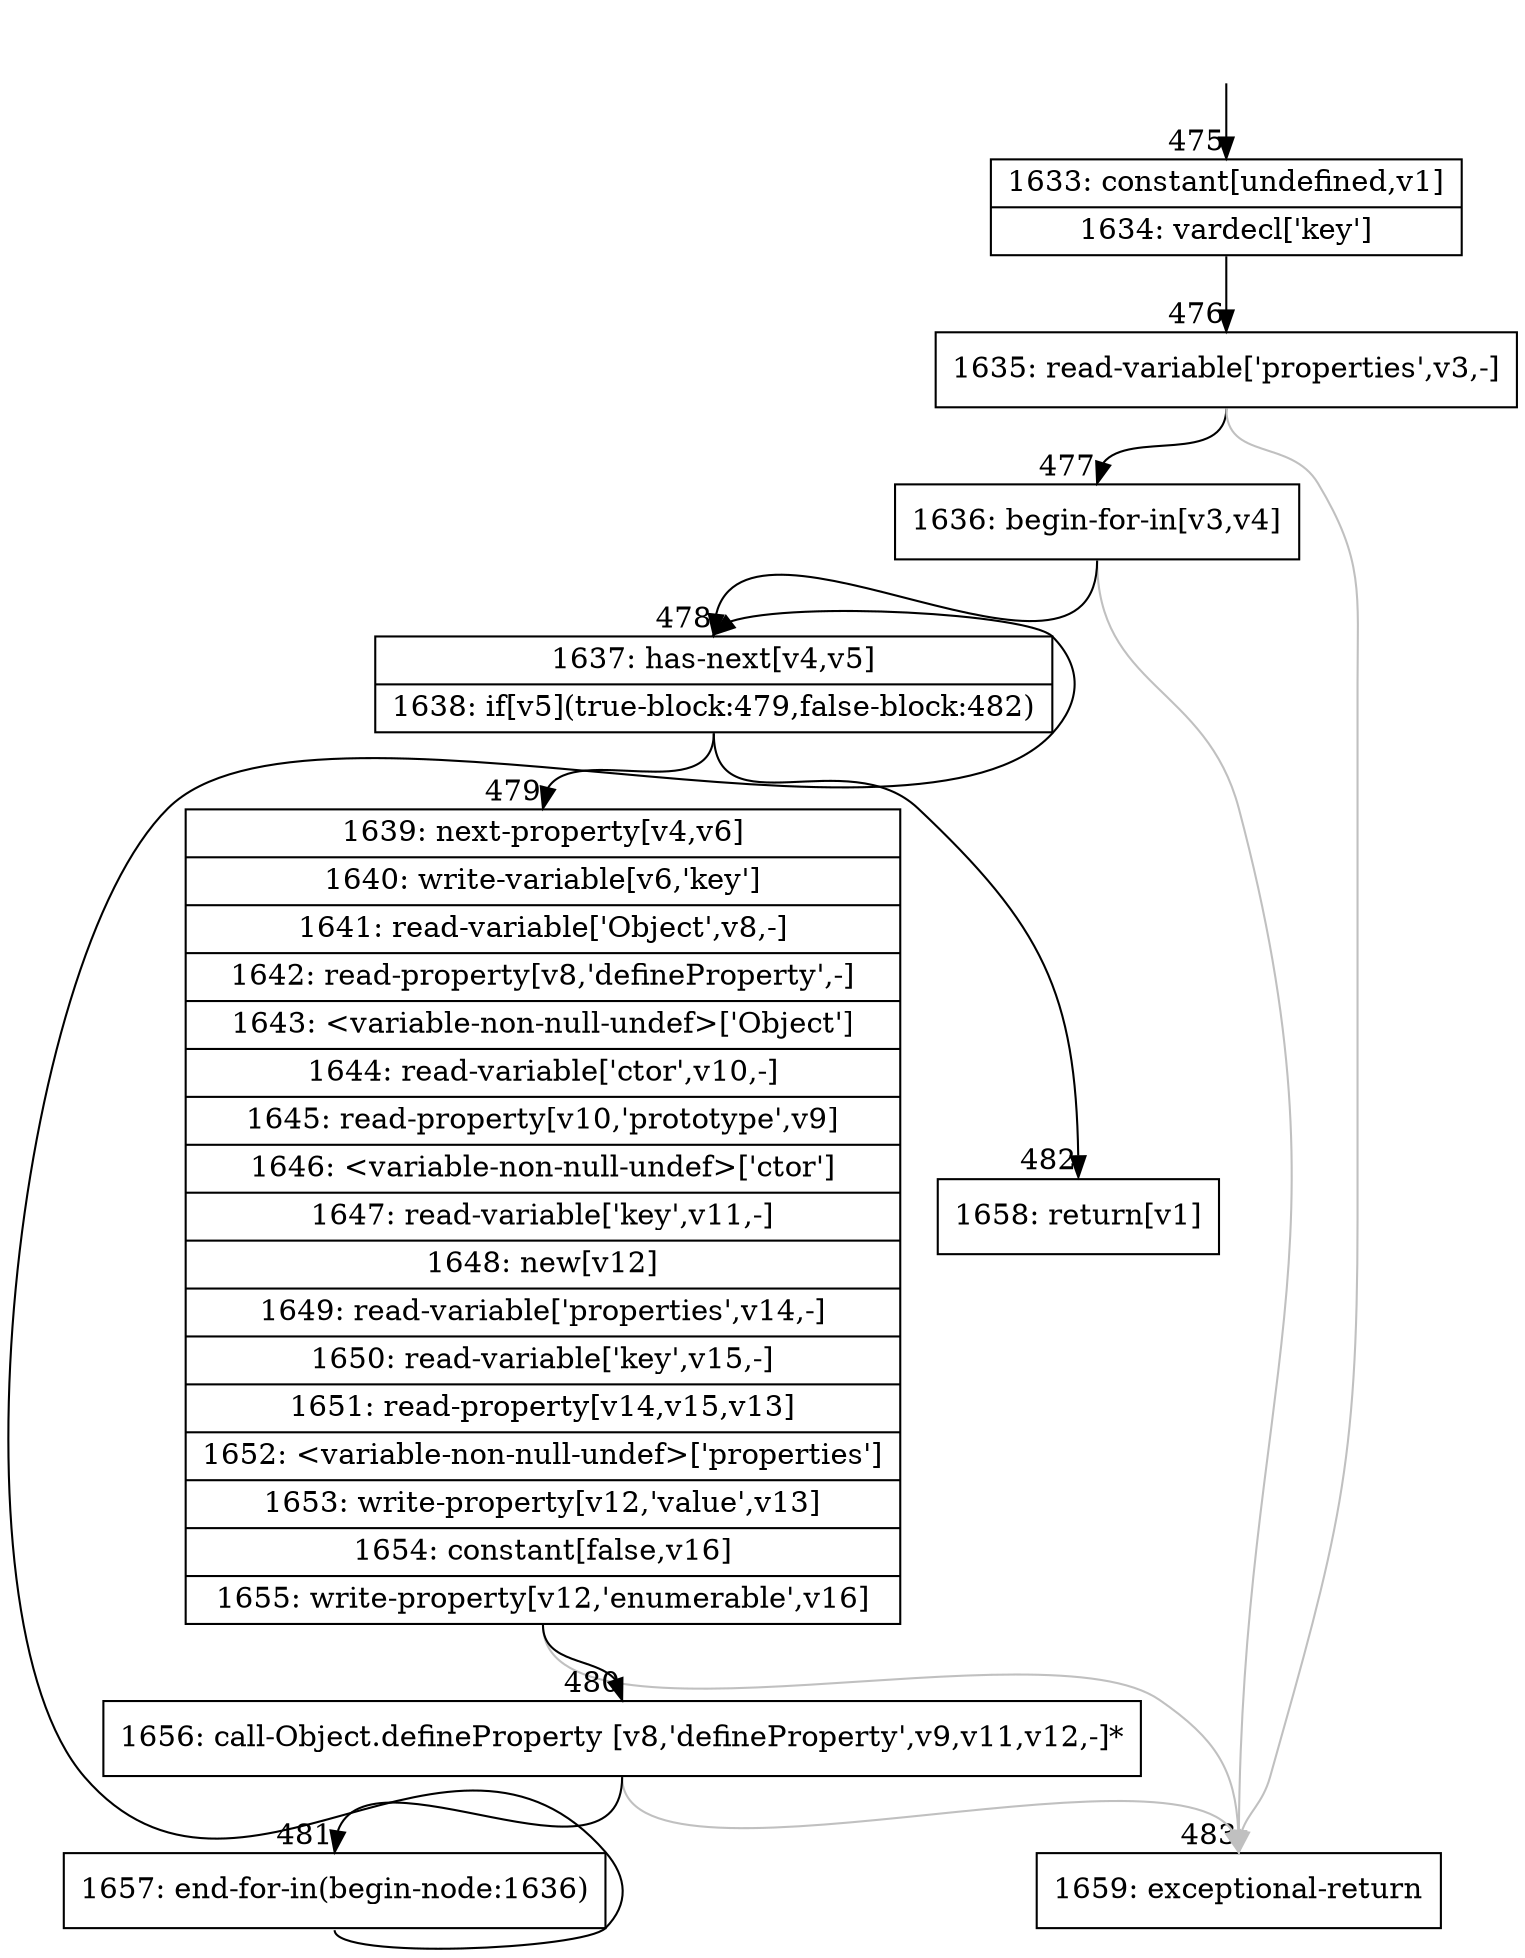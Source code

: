 digraph {
rankdir="TD"
BB_entry40[shape=none,label=""];
BB_entry40 -> BB475 [tailport=s, headport=n, headlabel="    475"]
BB475 [shape=record label="{1633: constant[undefined,v1]|1634: vardecl['key']}" ] 
BB475 -> BB476 [tailport=s, headport=n, headlabel="      476"]
BB476 [shape=record label="{1635: read-variable['properties',v3,-]}" ] 
BB476 -> BB477 [tailport=s, headport=n, headlabel="      477"]
BB476 -> BB483 [tailport=s, headport=n, color=gray, headlabel="      483"]
BB477 [shape=record label="{1636: begin-for-in[v3,v4]}" ] 
BB477 -> BB478 [tailport=s, headport=n, headlabel="      478"]
BB477 -> BB483 [tailport=s, headport=n, color=gray]
BB478 [shape=record label="{1637: has-next[v4,v5]|1638: if[v5](true-block:479,false-block:482)}" ] 
BB478 -> BB479 [tailport=s, headport=n, headlabel="      479"]
BB478 -> BB482 [tailport=s, headport=n, headlabel="      482"]
BB479 [shape=record label="{1639: next-property[v4,v6]|1640: write-variable[v6,'key']|1641: read-variable['Object',v8,-]|1642: read-property[v8,'defineProperty',-]|1643: \<variable-non-null-undef\>['Object']|1644: read-variable['ctor',v10,-]|1645: read-property[v10,'prototype',v9]|1646: \<variable-non-null-undef\>['ctor']|1647: read-variable['key',v11,-]|1648: new[v12]|1649: read-variable['properties',v14,-]|1650: read-variable['key',v15,-]|1651: read-property[v14,v15,v13]|1652: \<variable-non-null-undef\>['properties']|1653: write-property[v12,'value',v13]|1654: constant[false,v16]|1655: write-property[v12,'enumerable',v16]}" ] 
BB479 -> BB480 [tailport=s, headport=n, headlabel="      480"]
BB479 -> BB483 [tailport=s, headport=n, color=gray]
BB480 [shape=record label="{1656: call-Object.defineProperty [v8,'defineProperty',v9,v11,v12,-]*}" ] 
BB480 -> BB481 [tailport=s, headport=n, headlabel="      481"]
BB480 -> BB483 [tailport=s, headport=n, color=gray]
BB481 [shape=record label="{1657: end-for-in(begin-node:1636)}" ] 
BB481 -> BB478 [tailport=s, headport=n]
BB482 [shape=record label="{1658: return[v1]}" ] 
BB483 [shape=record label="{1659: exceptional-return}" ] 
//#$~ 293
}
